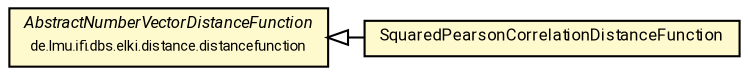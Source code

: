 #!/usr/local/bin/dot
#
# Class diagram 
# Generated by UMLGraph version R5_7_2-60-g0e99a6 (http://www.spinellis.gr/umlgraph/)
#

digraph G {
	graph [fontnames="svg"]
	edge [fontname="Roboto",fontsize=7,labelfontname="Roboto",labelfontsize=7,color="black"];
	node [fontname="Roboto",fontcolor="black",fontsize=8,shape=plaintext,margin=0,width=0,height=0];
	nodesep=0.15;
	ranksep=0.25;
	rankdir=LR;
	// de.lmu.ifi.dbs.elki.distance.distancefunction.correlation.SquaredPearsonCorrelationDistanceFunction
	c9973073 [label=<<table title="de.lmu.ifi.dbs.elki.distance.distancefunction.correlation.SquaredPearsonCorrelationDistanceFunction" border="0" cellborder="1" cellspacing="0" cellpadding="2" bgcolor="lemonChiffon" href="SquaredPearsonCorrelationDistanceFunction.html" target="_parent">
		<tr><td><table border="0" cellspacing="0" cellpadding="1">
		<tr><td align="center" balign="center"> <font face="Roboto">SquaredPearsonCorrelationDistanceFunction</font> </td></tr>
		</table></td></tr>
		</table>>, URL="SquaredPearsonCorrelationDistanceFunction.html"];
	// de.lmu.ifi.dbs.elki.distance.distancefunction.AbstractNumberVectorDistanceFunction
	c9973153 [label=<<table title="de.lmu.ifi.dbs.elki.distance.distancefunction.AbstractNumberVectorDistanceFunction" border="0" cellborder="1" cellspacing="0" cellpadding="2" bgcolor="LemonChiffon" href="../AbstractNumberVectorDistanceFunction.html" target="_parent">
		<tr><td><table border="0" cellspacing="0" cellpadding="1">
		<tr><td align="center" balign="center"> <font face="Roboto"><i>AbstractNumberVectorDistanceFunction</i></font> </td></tr>
		<tr><td align="center" balign="center"> <font face="Roboto" point-size="7.0">de.lmu.ifi.dbs.elki.distance.distancefunction</font> </td></tr>
		</table></td></tr>
		</table>>, URL="../AbstractNumberVectorDistanceFunction.html"];
	// de.lmu.ifi.dbs.elki.distance.distancefunction.correlation.SquaredPearsonCorrelationDistanceFunction extends de.lmu.ifi.dbs.elki.distance.distancefunction.AbstractNumberVectorDistanceFunction
	c9973153 -> c9973073 [arrowtail=empty,dir=back,weight=10];
}

